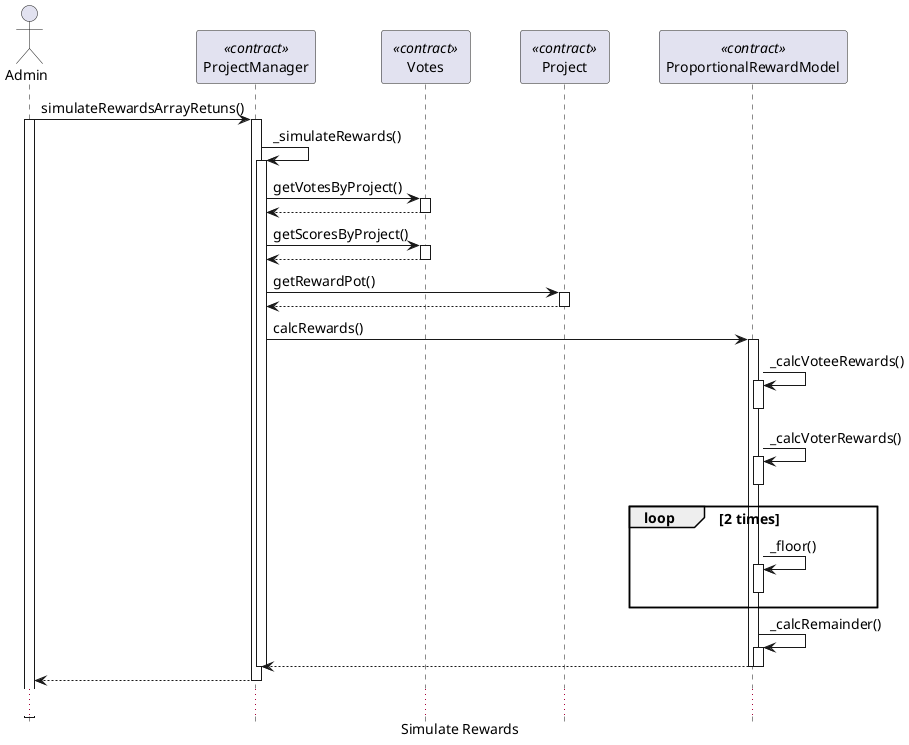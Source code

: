@startuml
 
' Python 3 Collections
' https://github.com/python/cpython/blob/v3.8.5/Lib/_collections_abc.py
 
' https://plantuml.com/class-diagram
' https://plantuml.com/sequence-diagram
' https://plantuml-documentation.readthedocs.io/en/latest/formatting/all-skin-params.html
' https://plantuml-documentation.readthedocs.io/en/latest/formatting/all-skin-params.html#class
 
skinparam {
  DefaultFontName Monaco
  'DefaultFontName Consolas
  'DefaultMonospacedFontName Consolas
  DefaultFontSize 14
  DefaultFontStyle bold
  BackgroundColor transparent
  BoxPadding 300
  PageMargin 10
  ArrowThickness 1
  MinClassWidth 75
  ClassFontStyle bold
  ParticipantPadding 20
}

skinparam Sequence{
  DividerBorderThickness 2
  LifeLineBorderThickness 2
  ParticipantBorderThicknessa 2
  ReferenceBorderThickness 2
}

skinparam Group{
  BorderThickness 1
  BorderShadowing false
}
 
hide Circle
hide Footbox
caption Simulate Rewards

Actor "Admin" as admin 
Participant "ProjectManager" as pm <<contract>>
Participant "Votes" as vts <<contract>>
Participant "Project" as prj <<contract>>
Participant "ProportionalRewardModel" as mdl <<contract>>

admin -> pm ++ : simulateRewardsArrayRetuns()
admin ++
  pm -> pm ++ : _simulateRewards()
    pm -> vts ++ : getVotesByProject()
    pm <-- vts --
    pm -> vts ++ : getScoresByProject()
    pm <-- vts --
    pm -> prj ++ : getRewardPot()
    pm <-- prj --
    pm -> mdl ++ : calcRewards()
      mdl -> mdl ++ : _calcVoteeRewards()
      mdl --
      mdl -> mdl ++ : _calcVoterRewards()
      mdl --
      loop 2 times
        mdl -> mdl ++ : _floor()
        mdl --
      end
      mdl -> mdl ++ : _calcRemainder()
    pm <-- mdl --
    mdl --
  pm --
pm --> admin --

...
    
@enduml